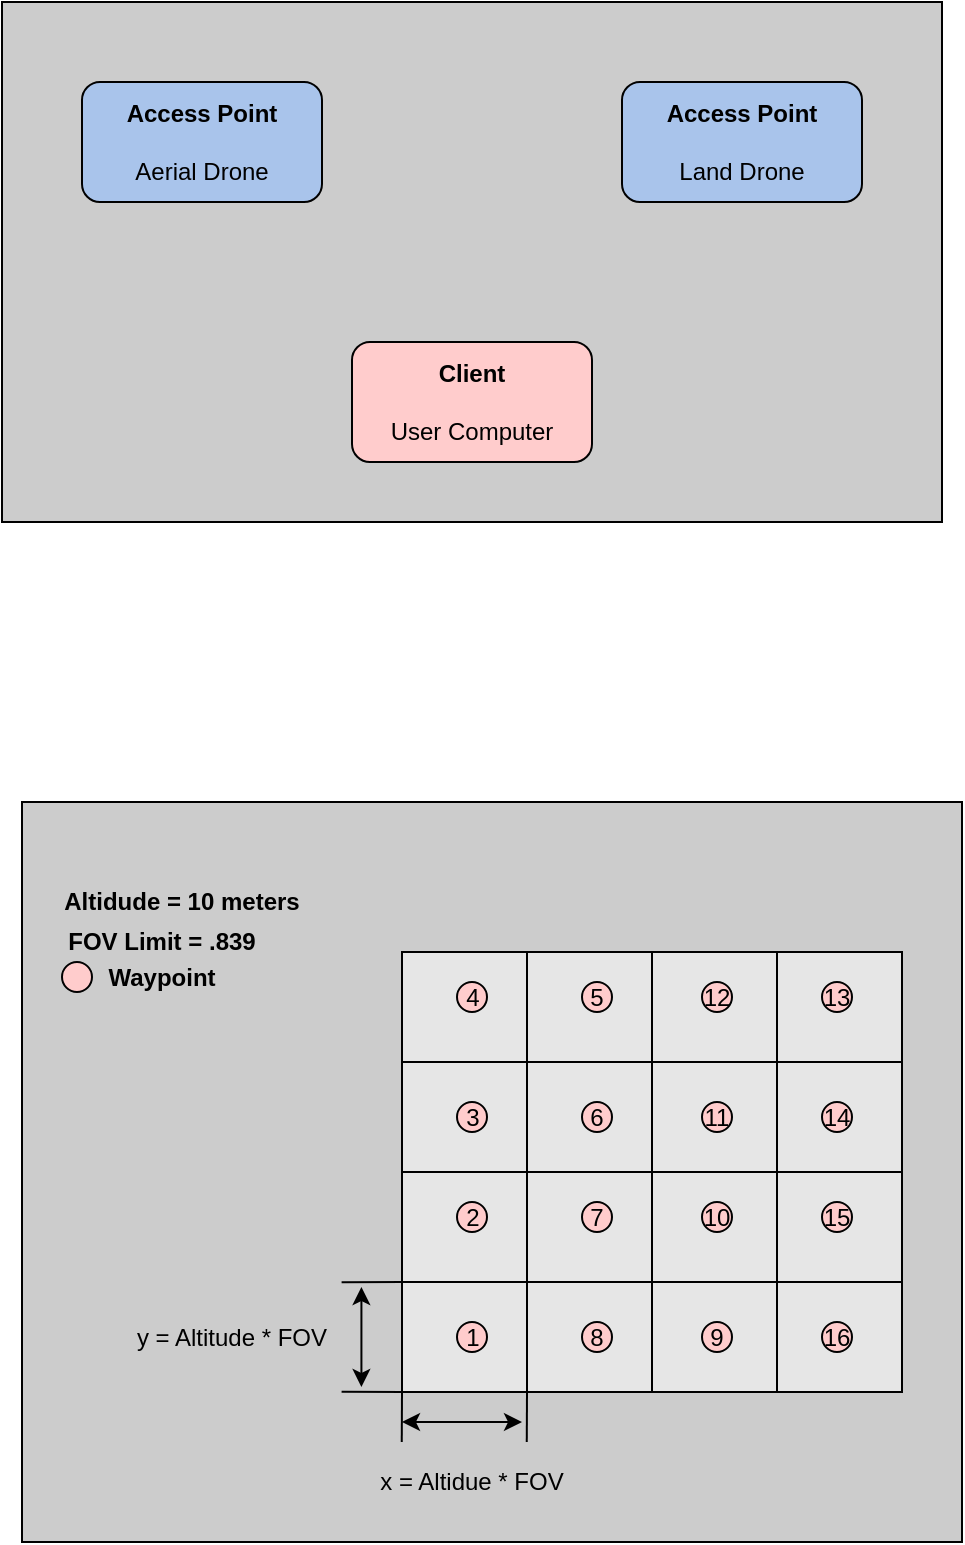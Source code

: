 <mxfile version="13.10.2" type="device"><diagram id="ohxHEnc8bDqJVkbY6oUm" name="Page-1"><mxGraphModel dx="1146" dy="526" grid="1" gridSize="10" guides="1" tooltips="1" connect="1" arrows="1" fold="1" page="1" pageScale="1" pageWidth="850" pageHeight="1100" math="0" shadow="0"><root><mxCell id="0"/><mxCell id="1" parent="0"/><mxCell id="u768FEPz_XJ95To1K_i8-1" value="" style="rounded=0;whiteSpace=wrap;html=1;fillColor=#CCCCCC;" parent="1" vertex="1"><mxGeometry x="150" y="120" width="470" height="260" as="geometry"/></mxCell><mxCell id="u768FEPz_XJ95To1K_i8-3" value="&lt;b&gt;Access Point&lt;/b&gt;&lt;br&gt;&lt;br&gt;Aerial Drone" style="rounded=1;whiteSpace=wrap;html=1;fillColor=#A9C4EB;" parent="1" vertex="1"><mxGeometry x="190" y="160" width="120" height="60" as="geometry"/></mxCell><mxCell id="u768FEPz_XJ95To1K_i8-4" value="&lt;b&gt;Access Point&lt;/b&gt;&lt;br&gt;&lt;br&gt;Land Drone" style="rounded=1;whiteSpace=wrap;html=1;fillColor=#A9C4EB;" parent="1" vertex="1"><mxGeometry x="460" y="160" width="120" height="60" as="geometry"/></mxCell><mxCell id="u768FEPz_XJ95To1K_i8-5" value="&lt;b&gt;Client&lt;/b&gt;&lt;br&gt;&lt;br&gt;User Computer" style="rounded=1;whiteSpace=wrap;html=1;fillColor=#FFCCCC;" parent="1" vertex="1"><mxGeometry x="325" y="290" width="120" height="60" as="geometry"/></mxCell><mxCell id="u768FEPz_XJ95To1K_i8-9" value="" style="shape=image;verticalLabelPosition=bottom;labelBackgroundColor=#ffffff;verticalAlign=top;aspect=fixed;imageAspect=0;image=https://assets.stickpng.com/images/580b585b2edbce24c47b2488.png;rotation=-225;" parent="1" vertex="1"><mxGeometry x="290" y="200" width="80" height="80" as="geometry"/></mxCell><mxCell id="u768FEPz_XJ95To1K_i8-10" value="" style="shape=image;verticalLabelPosition=bottom;labelBackgroundColor=#ffffff;verticalAlign=top;aspect=fixed;imageAspect=0;image=https://assets.stickpng.com/images/580b585b2edbce24c47b2488.png;rotation=-135;" parent="1" vertex="1"><mxGeometry x="400" y="200" width="80" height="80" as="geometry"/></mxCell><mxCell id="B5rVePpYk_Q61ODPvo3U-1" value="" style="rounded=0;whiteSpace=wrap;html=1;fillColor=#CCCCCC;" vertex="1" parent="1"><mxGeometry x="160" y="520" width="470" height="370" as="geometry"/></mxCell><mxCell id="B5rVePpYk_Q61ODPvo3U-2" value="" style="rounded=0;whiteSpace=wrap;html=1;fillColor=#E6E6E6;" vertex="1" parent="1"><mxGeometry x="350" y="595" width="250" height="220" as="geometry"/></mxCell><mxCell id="B5rVePpYk_Q61ODPvo3U-3" value="" style="endArrow=none;html=1;exitX=0.25;exitY=0;exitDx=0;exitDy=0;entryX=0.25;entryY=1;entryDx=0;entryDy=0;" edge="1" parent="1" source="B5rVePpYk_Q61ODPvo3U-2" target="B5rVePpYk_Q61ODPvo3U-2"><mxGeometry width="50" height="50" relative="1" as="geometry"><mxPoint x="400" y="600" as="sourcePoint"/><mxPoint x="450" y="550" as="targetPoint"/></mxGeometry></mxCell><mxCell id="B5rVePpYk_Q61ODPvo3U-5" value="" style="endArrow=none;html=1;exitX=0.5;exitY=0;exitDx=0;exitDy=0;entryX=0.5;entryY=1;entryDx=0;entryDy=0;" edge="1" parent="1" source="B5rVePpYk_Q61ODPvo3U-2" target="B5rVePpYk_Q61ODPvo3U-2"><mxGeometry width="50" height="50" relative="1" as="geometry"><mxPoint x="422.5" y="605" as="sourcePoint"/><mxPoint x="422.5" y="825" as="targetPoint"/></mxGeometry></mxCell><mxCell id="B5rVePpYk_Q61ODPvo3U-6" value="" style="endArrow=none;html=1;exitX=0.75;exitY=0;exitDx=0;exitDy=0;entryX=0.75;entryY=1;entryDx=0;entryDy=0;" edge="1" parent="1" source="B5rVePpYk_Q61ODPvo3U-2" target="B5rVePpYk_Q61ODPvo3U-2"><mxGeometry width="50" height="50" relative="1" as="geometry"><mxPoint x="485" y="605" as="sourcePoint"/><mxPoint x="485" y="825" as="targetPoint"/></mxGeometry></mxCell><mxCell id="B5rVePpYk_Q61ODPvo3U-7" value="" style="endArrow=none;html=1;exitX=1;exitY=0.25;exitDx=0;exitDy=0;entryX=0;entryY=0.25;entryDx=0;entryDy=0;" edge="1" parent="1" source="B5rVePpYk_Q61ODPvo3U-2" target="B5rVePpYk_Q61ODPvo3U-2"><mxGeometry width="50" height="50" relative="1" as="geometry"><mxPoint x="547.5" y="605" as="sourcePoint"/><mxPoint x="547.5" y="825" as="targetPoint"/></mxGeometry></mxCell><mxCell id="B5rVePpYk_Q61ODPvo3U-8" value="" style="endArrow=none;html=1;exitX=1;exitY=0.5;exitDx=0;exitDy=0;entryX=0;entryY=0.5;entryDx=0;entryDy=0;" edge="1" parent="1" source="B5rVePpYk_Q61ODPvo3U-2" target="B5rVePpYk_Q61ODPvo3U-2"><mxGeometry width="50" height="50" relative="1" as="geometry"><mxPoint x="610" y="660" as="sourcePoint"/><mxPoint x="360" y="660" as="targetPoint"/></mxGeometry></mxCell><mxCell id="B5rVePpYk_Q61ODPvo3U-9" value="" style="endArrow=none;html=1;exitX=1;exitY=0.75;exitDx=0;exitDy=0;entryX=0;entryY=0.75;entryDx=0;entryDy=0;" edge="1" parent="1" source="B5rVePpYk_Q61ODPvo3U-2" target="B5rVePpYk_Q61ODPvo3U-2"><mxGeometry width="50" height="50" relative="1" as="geometry"><mxPoint x="610" y="715" as="sourcePoint"/><mxPoint x="360" y="715" as="targetPoint"/></mxGeometry></mxCell><mxCell id="B5rVePpYk_Q61ODPvo3U-10" value="&lt;b&gt;Altidude = 10 meters&lt;/b&gt;" style="text;html=1;strokeColor=none;fillColor=none;align=center;verticalAlign=middle;whiteSpace=wrap;rounded=0;" vertex="1" parent="1"><mxGeometry x="180" y="560" width="120" height="20" as="geometry"/></mxCell><mxCell id="B5rVePpYk_Q61ODPvo3U-11" value="&lt;b&gt;FOV Limit = .839&lt;/b&gt;" style="text;html=1;strokeColor=none;fillColor=none;align=center;verticalAlign=middle;whiteSpace=wrap;rounded=0;" vertex="1" parent="1"><mxGeometry x="170" y="580" width="120" height="20" as="geometry"/></mxCell><mxCell id="B5rVePpYk_Q61ODPvo3U-12" value="1" style="ellipse;whiteSpace=wrap;html=1;aspect=fixed;fillColor=#FFCCCC;" vertex="1" parent="1"><mxGeometry x="377.5" y="780" width="15" height="15" as="geometry"/></mxCell><mxCell id="B5rVePpYk_Q61ODPvo3U-13" value="2" style="ellipse;whiteSpace=wrap;html=1;aspect=fixed;fillColor=#FFCCCC;" vertex="1" parent="1"><mxGeometry x="377.5" y="720" width="15" height="15" as="geometry"/></mxCell><mxCell id="B5rVePpYk_Q61ODPvo3U-14" value="3" style="ellipse;whiteSpace=wrap;html=1;aspect=fixed;fillColor=#FFCCCC;" vertex="1" parent="1"><mxGeometry x="377.5" y="670" width="15" height="15" as="geometry"/></mxCell><mxCell id="B5rVePpYk_Q61ODPvo3U-15" value="4" style="ellipse;whiteSpace=wrap;html=1;aspect=fixed;fillColor=#FFCCCC;" vertex="1" parent="1"><mxGeometry x="377.5" y="610" width="15" height="15" as="geometry"/></mxCell><mxCell id="B5rVePpYk_Q61ODPvo3U-16" value="5" style="ellipse;whiteSpace=wrap;html=1;aspect=fixed;fillColor=#FFCCCC;" vertex="1" parent="1"><mxGeometry x="440" y="610" width="15" height="15" as="geometry"/></mxCell><mxCell id="B5rVePpYk_Q61ODPvo3U-17" value="6" style="ellipse;whiteSpace=wrap;html=1;aspect=fixed;fillColor=#FFCCCC;" vertex="1" parent="1"><mxGeometry x="440" y="670" width="15" height="15" as="geometry"/></mxCell><mxCell id="B5rVePpYk_Q61ODPvo3U-18" value="7" style="ellipse;whiteSpace=wrap;html=1;aspect=fixed;fillColor=#FFCCCC;" vertex="1" parent="1"><mxGeometry x="440" y="720" width="15" height="15" as="geometry"/></mxCell><mxCell id="B5rVePpYk_Q61ODPvo3U-21" value="8" style="ellipse;whiteSpace=wrap;html=1;aspect=fixed;fillColor=#FFCCCC;" vertex="1" parent="1"><mxGeometry x="440" y="780" width="15" height="15" as="geometry"/></mxCell><mxCell id="B5rVePpYk_Q61ODPvo3U-22" value="9" style="ellipse;whiteSpace=wrap;html=1;aspect=fixed;fillColor=#FFCCCC;" vertex="1" parent="1"><mxGeometry x="500" y="780" width="15" height="15" as="geometry"/></mxCell><mxCell id="B5rVePpYk_Q61ODPvo3U-23" value="10" style="ellipse;whiteSpace=wrap;html=1;aspect=fixed;fillColor=#FFCCCC;" vertex="1" parent="1"><mxGeometry x="500" y="720" width="15" height="15" as="geometry"/></mxCell><mxCell id="B5rVePpYk_Q61ODPvo3U-24" value="11" style="ellipse;whiteSpace=wrap;html=1;aspect=fixed;fillColor=#FFCCCC;" vertex="1" parent="1"><mxGeometry x="500" y="670" width="15" height="15" as="geometry"/></mxCell><mxCell id="B5rVePpYk_Q61ODPvo3U-25" value="12" style="ellipse;whiteSpace=wrap;html=1;aspect=fixed;fillColor=#FFCCCC;" vertex="1" parent="1"><mxGeometry x="500" y="610" width="15" height="15" as="geometry"/></mxCell><mxCell id="B5rVePpYk_Q61ODPvo3U-26" value="13" style="ellipse;whiteSpace=wrap;html=1;aspect=fixed;fillColor=#FFCCCC;" vertex="1" parent="1"><mxGeometry x="560" y="610" width="15" height="15" as="geometry"/></mxCell><mxCell id="B5rVePpYk_Q61ODPvo3U-27" value="14" style="ellipse;whiteSpace=wrap;html=1;aspect=fixed;fillColor=#FFCCCC;" vertex="1" parent="1"><mxGeometry x="560" y="670" width="15" height="15" as="geometry"/></mxCell><mxCell id="B5rVePpYk_Q61ODPvo3U-28" value="15" style="ellipse;whiteSpace=wrap;html=1;aspect=fixed;fillColor=#FFCCCC;" vertex="1" parent="1"><mxGeometry x="560" y="720" width="15" height="15" as="geometry"/></mxCell><mxCell id="B5rVePpYk_Q61ODPvo3U-29" value="16" style="ellipse;whiteSpace=wrap;html=1;aspect=fixed;fillColor=#FFCCCC;" vertex="1" parent="1"><mxGeometry x="560" y="780" width="15" height="15" as="geometry"/></mxCell><mxCell id="B5rVePpYk_Q61ODPvo3U-30" value="" style="ellipse;whiteSpace=wrap;html=1;aspect=fixed;fillColor=#FFCCCC;" vertex="1" parent="1"><mxGeometry x="180" y="600" width="15" height="15" as="geometry"/></mxCell><mxCell id="B5rVePpYk_Q61ODPvo3U-31" value="&lt;b&gt;Waypoint&lt;/b&gt;" style="text;html=1;strokeColor=none;fillColor=none;align=center;verticalAlign=middle;whiteSpace=wrap;rounded=0;" vertex="1" parent="1"><mxGeometry x="210" y="597.5" width="40" height="20" as="geometry"/></mxCell><mxCell id="B5rVePpYk_Q61ODPvo3U-32" value="" style="endArrow=none;html=1;exitX=0;exitY=1;exitDx=0;exitDy=0;entryX=0.34;entryY=0.797;entryDx=0;entryDy=0;entryPerimeter=0;" edge="1" parent="1" source="B5rVePpYk_Q61ODPvo3U-2" target="B5rVePpYk_Q61ODPvo3U-1"><mxGeometry width="50" height="50" relative="1" as="geometry"><mxPoint x="400" y="770" as="sourcePoint"/><mxPoint x="450" y="720" as="targetPoint"/></mxGeometry></mxCell><mxCell id="B5rVePpYk_Q61ODPvo3U-35" value="" style="endArrow=none;html=1;exitX=0;exitY=0.75;exitDx=0;exitDy=0;entryX=0.34;entryY=0.649;entryDx=0;entryDy=0;entryPerimeter=0;" edge="1" parent="1" source="B5rVePpYk_Q61ODPvo3U-2" target="B5rVePpYk_Q61ODPvo3U-1"><mxGeometry width="50" height="50" relative="1" as="geometry"><mxPoint x="420" y="740" as="sourcePoint"/><mxPoint x="470" y="690" as="targetPoint"/></mxGeometry></mxCell><mxCell id="B5rVePpYk_Q61ODPvo3U-36" value="" style="endArrow=classic;startArrow=classic;html=1;" edge="1" parent="1"><mxGeometry width="50" height="50" relative="1" as="geometry"><mxPoint x="329.71" y="812.5" as="sourcePoint"/><mxPoint x="329.71" y="762.5" as="targetPoint"/></mxGeometry></mxCell><mxCell id="B5rVePpYk_Q61ODPvo3U-37" value="y = Altitude * FOV" style="text;html=1;strokeColor=none;fillColor=none;align=center;verticalAlign=middle;whiteSpace=wrap;rounded=0;" vertex="1" parent="1"><mxGeometry x="210" y="777.5" width="110" height="20" as="geometry"/></mxCell><mxCell id="B5rVePpYk_Q61ODPvo3U-45" value="" style="endArrow=none;html=1;exitX=0;exitY=1;exitDx=0;exitDy=0;entryX=0.404;entryY=0.865;entryDx=0;entryDy=0;entryPerimeter=0;" edge="1" parent="1" source="B5rVePpYk_Q61ODPvo3U-2" target="B5rVePpYk_Q61ODPvo3U-1"><mxGeometry width="50" height="50" relative="1" as="geometry"><mxPoint x="370" y="770" as="sourcePoint"/><mxPoint x="420" y="720" as="targetPoint"/></mxGeometry></mxCell><mxCell id="B5rVePpYk_Q61ODPvo3U-46" value="" style="endArrow=none;html=1;exitX=0.25;exitY=1;exitDx=0;exitDy=0;entryX=0.537;entryY=0.865;entryDx=0;entryDy=0;entryPerimeter=0;" edge="1" parent="1" source="B5rVePpYk_Q61ODPvo3U-2" target="B5rVePpYk_Q61ODPvo3U-1"><mxGeometry width="50" height="50" relative="1" as="geometry"><mxPoint x="370" y="770" as="sourcePoint"/><mxPoint x="420" y="720" as="targetPoint"/></mxGeometry></mxCell><mxCell id="B5rVePpYk_Q61ODPvo3U-47" value="" style="endArrow=classic;startArrow=classic;html=1;" edge="1" parent="1"><mxGeometry width="50" height="50" relative="1" as="geometry"><mxPoint x="350" y="830" as="sourcePoint"/><mxPoint x="410" y="830" as="targetPoint"/></mxGeometry></mxCell><mxCell id="B5rVePpYk_Q61ODPvo3U-48" value="x = Altidue * FOV" style="text;html=1;strokeColor=none;fillColor=none;align=center;verticalAlign=middle;whiteSpace=wrap;rounded=0;" vertex="1" parent="1"><mxGeometry x="336.25" y="850" width="97.5" height="20" as="geometry"/></mxCell></root></mxGraphModel></diagram></mxfile>